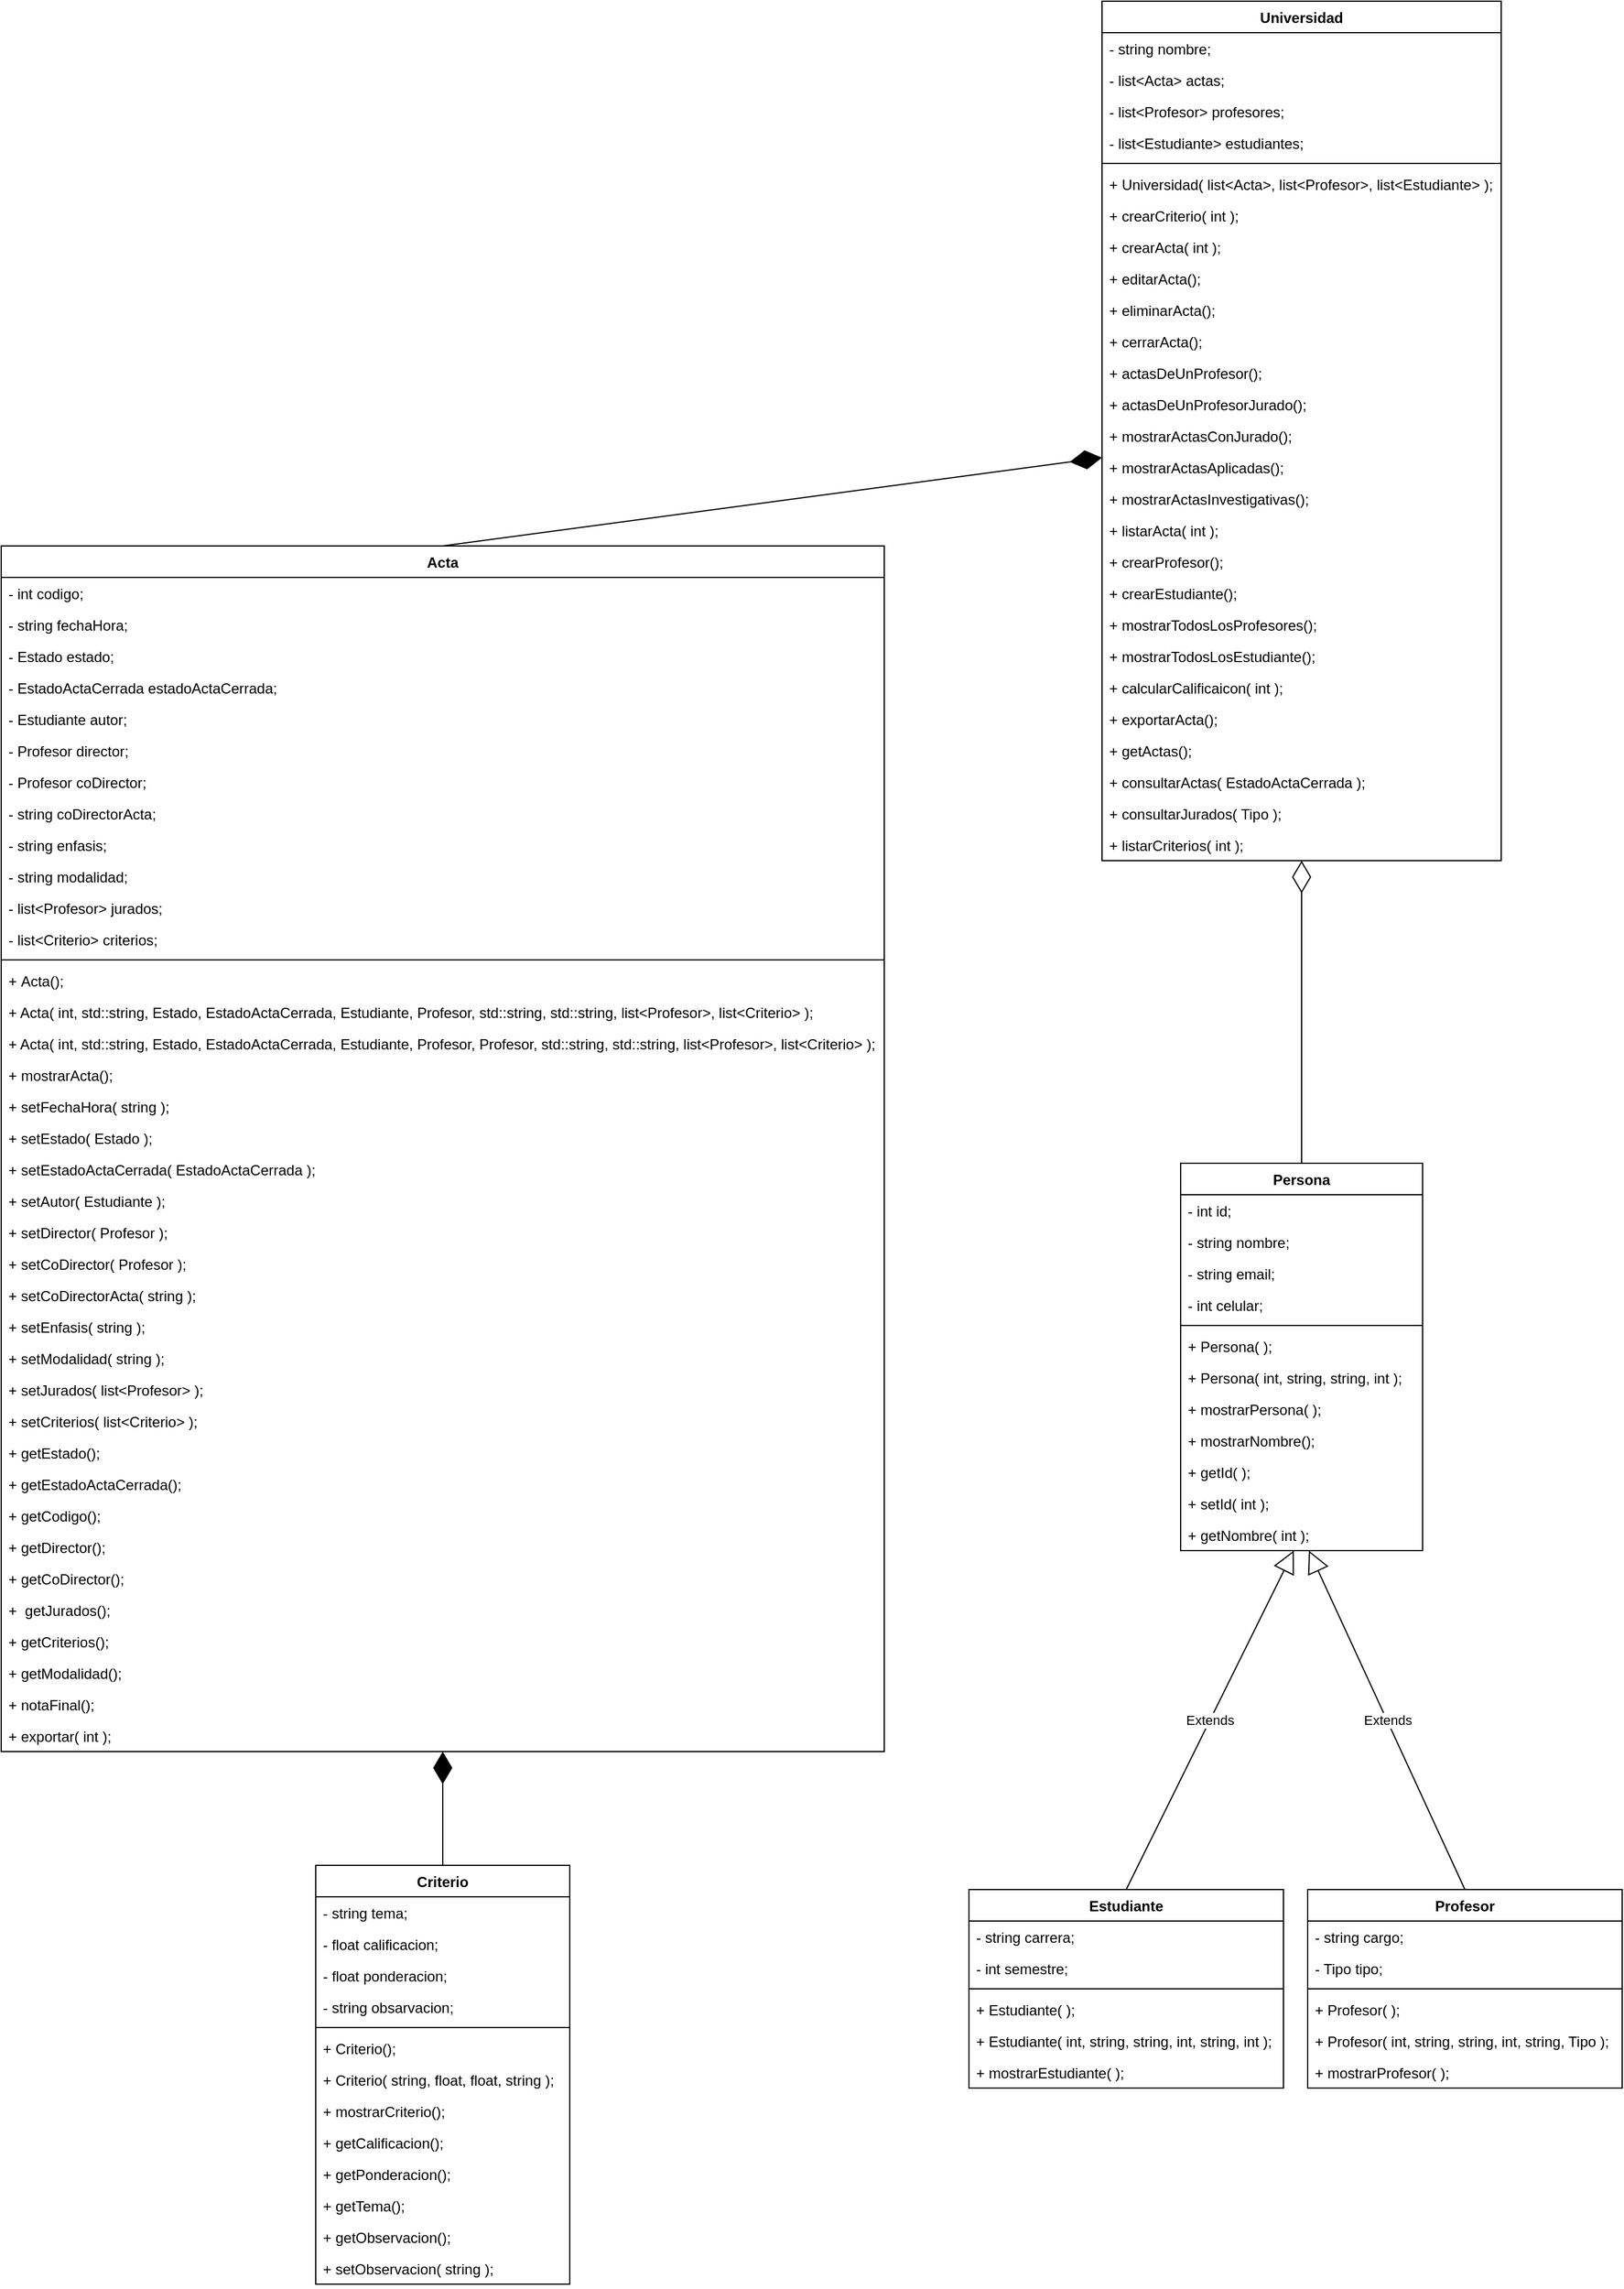 <mxfile version="14.4.9" type="github">
  <diagram id="C5RBs43oDa-KdzZeNtuy" name="Page-1">
    <mxGraphModel dx="1400" dy="1994" grid="1" gridSize="10" guides="1" tooltips="1" connect="1" arrows="1" fold="1" page="1" pageScale="1" pageWidth="1600" pageHeight="1200" math="0" shadow="0">
      <root>
        <mxCell id="WIyWlLk6GJQsqaUBKTNV-0" />
        <mxCell id="WIyWlLk6GJQsqaUBKTNV-1" parent="WIyWlLk6GJQsqaUBKTNV-0" />
        <mxCell id="pgagmVlW3M_F7Qhiert7-0" value="Persona" style="swimlane;fontStyle=1;align=center;verticalAlign=top;childLayout=stackLayout;horizontal=1;startSize=26;horizontalStack=0;resizeParent=1;resizeParentMax=0;resizeLast=0;collapsible=1;marginBottom=0;" parent="WIyWlLk6GJQsqaUBKTNV-1" vertex="1">
          <mxGeometry x="985" y="360" width="200" height="320" as="geometry" />
        </mxCell>
        <mxCell id="m11hjmDHwtgnZtoOTYIn-8" value="- int id;" style="text;strokeColor=none;fillColor=none;align=left;verticalAlign=top;spacingLeft=4;spacingRight=4;overflow=hidden;rotatable=0;points=[[0,0.5],[1,0.5]];portConstraint=eastwest;" parent="pgagmVlW3M_F7Qhiert7-0" vertex="1">
          <mxGeometry y="26" width="200" height="26" as="geometry" />
        </mxCell>
        <mxCell id="pgagmVlW3M_F7Qhiert7-1" value="- string nombre;" style="text;strokeColor=none;fillColor=none;align=left;verticalAlign=top;spacingLeft=4;spacingRight=4;overflow=hidden;rotatable=0;points=[[0,0.5],[1,0.5]];portConstraint=eastwest;" parent="pgagmVlW3M_F7Qhiert7-0" vertex="1">
          <mxGeometry y="52" width="200" height="26" as="geometry" />
        </mxCell>
        <mxCell id="m11hjmDHwtgnZtoOTYIn-9" value="- string email;" style="text;strokeColor=none;fillColor=none;align=left;verticalAlign=top;spacingLeft=4;spacingRight=4;overflow=hidden;rotatable=0;points=[[0,0.5],[1,0.5]];portConstraint=eastwest;" parent="pgagmVlW3M_F7Qhiert7-0" vertex="1">
          <mxGeometry y="78" width="200" height="26" as="geometry" />
        </mxCell>
        <mxCell id="m11hjmDHwtgnZtoOTYIn-11" value="- int celular;" style="text;strokeColor=none;fillColor=none;align=left;verticalAlign=top;spacingLeft=4;spacingRight=4;overflow=hidden;rotatable=0;points=[[0,0.5],[1,0.5]];portConstraint=eastwest;" parent="pgagmVlW3M_F7Qhiert7-0" vertex="1">
          <mxGeometry y="104" width="200" height="26" as="geometry" />
        </mxCell>
        <mxCell id="pgagmVlW3M_F7Qhiert7-2" value="" style="line;strokeWidth=1;fillColor=none;align=left;verticalAlign=middle;spacingTop=-1;spacingLeft=3;spacingRight=3;rotatable=0;labelPosition=right;points=[];portConstraint=eastwest;" parent="pgagmVlW3M_F7Qhiert7-0" vertex="1">
          <mxGeometry y="130" width="200" height="8" as="geometry" />
        </mxCell>
        <mxCell id="m11hjmDHwtgnZtoOTYIn-15" value="+ Persona( );" style="text;strokeColor=none;fillColor=none;align=left;verticalAlign=top;spacingLeft=4;spacingRight=4;overflow=hidden;rotatable=0;points=[[0,0.5],[1,0.5]];portConstraint=eastwest;" parent="pgagmVlW3M_F7Qhiert7-0" vertex="1">
          <mxGeometry y="138" width="200" height="26" as="geometry" />
        </mxCell>
        <mxCell id="m11hjmDHwtgnZtoOTYIn-13" value="+ Persona( int, string, string, int );" style="text;strokeColor=none;fillColor=none;align=left;verticalAlign=top;spacingLeft=4;spacingRight=4;overflow=hidden;rotatable=0;points=[[0,0.5],[1,0.5]];portConstraint=eastwest;" parent="pgagmVlW3M_F7Qhiert7-0" vertex="1">
          <mxGeometry y="164" width="200" height="26" as="geometry" />
        </mxCell>
        <mxCell id="m11hjmDHwtgnZtoOTYIn-24" value="+ mostrarPersona( );" style="text;strokeColor=none;fillColor=none;align=left;verticalAlign=top;spacingLeft=4;spacingRight=4;overflow=hidden;rotatable=0;points=[[0,0.5],[1,0.5]];portConstraint=eastwest;" parent="pgagmVlW3M_F7Qhiert7-0" vertex="1">
          <mxGeometry y="190" width="200" height="26" as="geometry" />
        </mxCell>
        <mxCell id="K12E5T7IZDIUcBGTU3xS-50" value="+ mostrarNombre();" style="text;strokeColor=none;fillColor=none;align=left;verticalAlign=top;spacingLeft=4;spacingRight=4;overflow=hidden;rotatable=0;points=[[0,0.5],[1,0.5]];portConstraint=eastwest;" vertex="1" parent="pgagmVlW3M_F7Qhiert7-0">
          <mxGeometry y="216" width="200" height="26" as="geometry" />
        </mxCell>
        <mxCell id="m11hjmDHwtgnZtoOTYIn-25" value="+ getId( );" style="text;strokeColor=none;fillColor=none;align=left;verticalAlign=top;spacingLeft=4;spacingRight=4;overflow=hidden;rotatable=0;points=[[0,0.5],[1,0.5]];portConstraint=eastwest;" parent="pgagmVlW3M_F7Qhiert7-0" vertex="1">
          <mxGeometry y="242" width="200" height="26" as="geometry" />
        </mxCell>
        <mxCell id="K12E5T7IZDIUcBGTU3xS-51" value="+ setId( int );" style="text;strokeColor=none;fillColor=none;align=left;verticalAlign=top;spacingLeft=4;spacingRight=4;overflow=hidden;rotatable=0;points=[[0,0.5],[1,0.5]];portConstraint=eastwest;" vertex="1" parent="pgagmVlW3M_F7Qhiert7-0">
          <mxGeometry y="268" width="200" height="26" as="geometry" />
        </mxCell>
        <mxCell id="K12E5T7IZDIUcBGTU3xS-52" value="+ getNombre( int );" style="text;strokeColor=none;fillColor=none;align=left;verticalAlign=top;spacingLeft=4;spacingRight=4;overflow=hidden;rotatable=0;points=[[0,0.5],[1,0.5]];portConstraint=eastwest;" vertex="1" parent="pgagmVlW3M_F7Qhiert7-0">
          <mxGeometry y="294" width="200" height="26" as="geometry" />
        </mxCell>
        <mxCell id="pgagmVlW3M_F7Qhiert7-4" value="Estudiante" style="swimlane;fontStyle=1;align=center;verticalAlign=top;childLayout=stackLayout;horizontal=1;startSize=26;horizontalStack=0;resizeParent=1;resizeParentMax=0;resizeLast=0;collapsible=1;marginBottom=0;" parent="WIyWlLk6GJQsqaUBKTNV-1" vertex="1">
          <mxGeometry x="810" y="960" width="260" height="164" as="geometry" />
        </mxCell>
        <mxCell id="pgagmVlW3M_F7Qhiert7-5" value="- string carrera;" style="text;strokeColor=none;fillColor=none;align=left;verticalAlign=top;spacingLeft=4;spacingRight=4;overflow=hidden;rotatable=0;points=[[0,0.5],[1,0.5]];portConstraint=eastwest;" parent="pgagmVlW3M_F7Qhiert7-4" vertex="1">
          <mxGeometry y="26" width="260" height="26" as="geometry" />
        </mxCell>
        <mxCell id="m11hjmDHwtgnZtoOTYIn-28" value="- int semestre;" style="text;strokeColor=none;fillColor=none;align=left;verticalAlign=top;spacingLeft=4;spacingRight=4;overflow=hidden;rotatable=0;points=[[0,0.5],[1,0.5]];portConstraint=eastwest;" parent="pgagmVlW3M_F7Qhiert7-4" vertex="1">
          <mxGeometry y="52" width="260" height="26" as="geometry" />
        </mxCell>
        <mxCell id="pgagmVlW3M_F7Qhiert7-6" value="" style="line;strokeWidth=1;fillColor=none;align=left;verticalAlign=middle;spacingTop=-1;spacingLeft=3;spacingRight=3;rotatable=0;labelPosition=right;points=[];portConstraint=eastwest;" parent="pgagmVlW3M_F7Qhiert7-4" vertex="1">
          <mxGeometry y="78" width="260" height="8" as="geometry" />
        </mxCell>
        <mxCell id="m11hjmDHwtgnZtoOTYIn-30" value="+ Estudiante( );" style="text;strokeColor=none;fillColor=none;align=left;verticalAlign=top;spacingLeft=4;spacingRight=4;overflow=hidden;rotatable=0;points=[[0,0.5],[1,0.5]];portConstraint=eastwest;" parent="pgagmVlW3M_F7Qhiert7-4" vertex="1">
          <mxGeometry y="86" width="260" height="26" as="geometry" />
        </mxCell>
        <mxCell id="pgagmVlW3M_F7Qhiert7-7" value="+ Estudiante( int, string, string, int, string, int );" style="text;strokeColor=none;fillColor=none;align=left;verticalAlign=top;spacingLeft=4;spacingRight=4;overflow=hidden;rotatable=0;points=[[0,0.5],[1,0.5]];portConstraint=eastwest;" parent="pgagmVlW3M_F7Qhiert7-4" vertex="1">
          <mxGeometry y="112" width="260" height="26" as="geometry" />
        </mxCell>
        <mxCell id="m11hjmDHwtgnZtoOTYIn-31" value="+ mostrarEstudiante( );" style="text;strokeColor=none;fillColor=none;align=left;verticalAlign=top;spacingLeft=4;spacingRight=4;overflow=hidden;rotatable=0;points=[[0,0.5],[1,0.5]];portConstraint=eastwest;" parent="pgagmVlW3M_F7Qhiert7-4" vertex="1">
          <mxGeometry y="138" width="260" height="26" as="geometry" />
        </mxCell>
        <mxCell id="pgagmVlW3M_F7Qhiert7-8" value="Profesor" style="swimlane;fontStyle=1;align=center;verticalAlign=top;childLayout=stackLayout;horizontal=1;startSize=26;horizontalStack=0;resizeParent=1;resizeParentMax=0;resizeLast=0;collapsible=1;marginBottom=0;" parent="WIyWlLk6GJQsqaUBKTNV-1" vertex="1">
          <mxGeometry x="1090" y="960" width="260" height="164" as="geometry" />
        </mxCell>
        <mxCell id="pgagmVlW3M_F7Qhiert7-9" value="- string cargo;" style="text;strokeColor=none;fillColor=none;align=left;verticalAlign=top;spacingLeft=4;spacingRight=4;overflow=hidden;rotatable=0;points=[[0,0.5],[1,0.5]];portConstraint=eastwest;" parent="pgagmVlW3M_F7Qhiert7-8" vertex="1">
          <mxGeometry y="26" width="260" height="26" as="geometry" />
        </mxCell>
        <mxCell id="m11hjmDHwtgnZtoOTYIn-35" value="- Tipo tipo;" style="text;strokeColor=none;fillColor=none;align=left;verticalAlign=top;spacingLeft=4;spacingRight=4;overflow=hidden;rotatable=0;points=[[0,0.5],[1,0.5]];portConstraint=eastwest;" parent="pgagmVlW3M_F7Qhiert7-8" vertex="1">
          <mxGeometry y="52" width="260" height="26" as="geometry" />
        </mxCell>
        <mxCell id="pgagmVlW3M_F7Qhiert7-10" value="" style="line;strokeWidth=1;fillColor=none;align=left;verticalAlign=middle;spacingTop=-1;spacingLeft=3;spacingRight=3;rotatable=0;labelPosition=right;points=[];portConstraint=eastwest;" parent="pgagmVlW3M_F7Qhiert7-8" vertex="1">
          <mxGeometry y="78" width="260" height="8" as="geometry" />
        </mxCell>
        <mxCell id="pgagmVlW3M_F7Qhiert7-11" value="+ Profesor( );" style="text;strokeColor=none;fillColor=none;align=left;verticalAlign=top;spacingLeft=4;spacingRight=4;overflow=hidden;rotatable=0;points=[[0,0.5],[1,0.5]];portConstraint=eastwest;" parent="pgagmVlW3M_F7Qhiert7-8" vertex="1">
          <mxGeometry y="86" width="260" height="26" as="geometry" />
        </mxCell>
        <mxCell id="m11hjmDHwtgnZtoOTYIn-33" value="+ Profesor( int, string, string, int, string, Tipo );" style="text;strokeColor=none;fillColor=none;align=left;verticalAlign=top;spacingLeft=4;spacingRight=4;overflow=hidden;rotatable=0;points=[[0,0.5],[1,0.5]];portConstraint=eastwest;" parent="pgagmVlW3M_F7Qhiert7-8" vertex="1">
          <mxGeometry y="112" width="260" height="26" as="geometry" />
        </mxCell>
        <mxCell id="m11hjmDHwtgnZtoOTYIn-34" value="+ mostrarProfesor( );" style="text;strokeColor=none;fillColor=none;align=left;verticalAlign=top;spacingLeft=4;spacingRight=4;overflow=hidden;rotatable=0;points=[[0,0.5],[1,0.5]];portConstraint=eastwest;" parent="pgagmVlW3M_F7Qhiert7-8" vertex="1">
          <mxGeometry y="138" width="260" height="26" as="geometry" />
        </mxCell>
        <mxCell id="pgagmVlW3M_F7Qhiert7-12" value="Extends" style="endArrow=block;endSize=16;endFill=0;html=1;exitX=0.5;exitY=0;exitDx=0;exitDy=0;" parent="WIyWlLk6GJQsqaUBKTNV-1" source="pgagmVlW3M_F7Qhiert7-4" target="K12E5T7IZDIUcBGTU3xS-52" edge="1">
          <mxGeometry width="160" relative="1" as="geometry">
            <mxPoint x="690" y="800" as="sourcePoint" />
            <mxPoint x="670.96" y="766.002" as="targetPoint" />
            <Array as="points" />
          </mxGeometry>
        </mxCell>
        <mxCell id="pgagmVlW3M_F7Qhiert7-13" value="Extends" style="endArrow=block;endSize=16;endFill=0;html=1;exitX=0.5;exitY=0;exitDx=0;exitDy=0;" parent="WIyWlLk6GJQsqaUBKTNV-1" source="pgagmVlW3M_F7Qhiert7-8" edge="1" target="K12E5T7IZDIUcBGTU3xS-52">
          <mxGeometry width="160" relative="1" as="geometry">
            <mxPoint x="690" y="800" as="sourcePoint" />
            <mxPoint x="853" y="760" as="targetPoint" />
            <Array as="points" />
          </mxGeometry>
        </mxCell>
        <mxCell id="m11hjmDHwtgnZtoOTYIn-0" value="Acta" style="swimlane;fontStyle=1;align=center;verticalAlign=top;childLayout=stackLayout;horizontal=1;startSize=26;horizontalStack=0;resizeParent=1;resizeParentMax=0;resizeLast=0;collapsible=1;marginBottom=0;" parent="WIyWlLk6GJQsqaUBKTNV-1" vertex="1">
          <mxGeometry x="10" y="-150" width="730" height="996" as="geometry" />
        </mxCell>
        <mxCell id="m11hjmDHwtgnZtoOTYIn-1" value="- int codigo;" style="text;strokeColor=none;fillColor=none;align=left;verticalAlign=top;spacingLeft=4;spacingRight=4;overflow=hidden;rotatable=0;points=[[0,0.5],[1,0.5]];portConstraint=eastwest;" parent="m11hjmDHwtgnZtoOTYIn-0" vertex="1">
          <mxGeometry y="26" width="730" height="26" as="geometry" />
        </mxCell>
        <mxCell id="m11hjmDHwtgnZtoOTYIn-37" value="- string fechaHora;" style="text;strokeColor=none;fillColor=none;align=left;verticalAlign=top;spacingLeft=4;spacingRight=4;overflow=hidden;rotatable=0;points=[[0,0.5],[1,0.5]];portConstraint=eastwest;" parent="m11hjmDHwtgnZtoOTYIn-0" vertex="1">
          <mxGeometry y="52" width="730" height="26" as="geometry" />
        </mxCell>
        <mxCell id="m11hjmDHwtgnZtoOTYIn-38" value="- Estado estado;&#xa;" style="text;strokeColor=none;fillColor=none;align=left;verticalAlign=top;spacingLeft=4;spacingRight=4;overflow=hidden;rotatable=0;points=[[0,0.5],[1,0.5]];portConstraint=eastwest;" parent="m11hjmDHwtgnZtoOTYIn-0" vertex="1">
          <mxGeometry y="78" width="730" height="26" as="geometry" />
        </mxCell>
        <mxCell id="K12E5T7IZDIUcBGTU3xS-19" value="- EstadoActaCerrada estadoActaCerrada;" style="text;strokeColor=none;fillColor=none;align=left;verticalAlign=top;spacingLeft=4;spacingRight=4;overflow=hidden;rotatable=0;points=[[0,0.5],[1,0.5]];portConstraint=eastwest;" vertex="1" parent="m11hjmDHwtgnZtoOTYIn-0">
          <mxGeometry y="104" width="730" height="26" as="geometry" />
        </mxCell>
        <mxCell id="m11hjmDHwtgnZtoOTYIn-39" value="- Estudiante autor;" style="text;strokeColor=none;fillColor=none;align=left;verticalAlign=top;spacingLeft=4;spacingRight=4;overflow=hidden;rotatable=0;points=[[0,0.5],[1,0.5]];portConstraint=eastwest;" parent="m11hjmDHwtgnZtoOTYIn-0" vertex="1">
          <mxGeometry y="130" width="730" height="26" as="geometry" />
        </mxCell>
        <mxCell id="m11hjmDHwtgnZtoOTYIn-40" value="- Profesor director;" style="text;strokeColor=none;fillColor=none;align=left;verticalAlign=top;spacingLeft=4;spacingRight=4;overflow=hidden;rotatable=0;points=[[0,0.5],[1,0.5]];portConstraint=eastwest;" parent="m11hjmDHwtgnZtoOTYIn-0" vertex="1">
          <mxGeometry y="156" width="730" height="26" as="geometry" />
        </mxCell>
        <mxCell id="K12E5T7IZDIUcBGTU3xS-20" value="- Profesor coDirector;" style="text;strokeColor=none;fillColor=none;align=left;verticalAlign=top;spacingLeft=4;spacingRight=4;overflow=hidden;rotatable=0;points=[[0,0.5],[1,0.5]];portConstraint=eastwest;" vertex="1" parent="m11hjmDHwtgnZtoOTYIn-0">
          <mxGeometry y="182" width="730" height="26" as="geometry" />
        </mxCell>
        <mxCell id="m11hjmDHwtgnZtoOTYIn-41" value="- string coDirectorActa;" style="text;strokeColor=none;fillColor=none;align=left;verticalAlign=top;spacingLeft=4;spacingRight=4;overflow=hidden;rotatable=0;points=[[0,0.5],[1,0.5]];portConstraint=eastwest;" parent="m11hjmDHwtgnZtoOTYIn-0" vertex="1">
          <mxGeometry y="208" width="730" height="26" as="geometry" />
        </mxCell>
        <mxCell id="K12E5T7IZDIUcBGTU3xS-21" value="- string enfasis;" style="text;strokeColor=none;fillColor=none;align=left;verticalAlign=top;spacingLeft=4;spacingRight=4;overflow=hidden;rotatable=0;points=[[0,0.5],[1,0.5]];portConstraint=eastwest;" vertex="1" parent="m11hjmDHwtgnZtoOTYIn-0">
          <mxGeometry y="234" width="730" height="26" as="geometry" />
        </mxCell>
        <mxCell id="m11hjmDHwtgnZtoOTYIn-42" value="- string modalidad;" style="text;strokeColor=none;fillColor=none;align=left;verticalAlign=top;spacingLeft=4;spacingRight=4;overflow=hidden;rotatable=0;points=[[0,0.5],[1,0.5]];portConstraint=eastwest;" parent="m11hjmDHwtgnZtoOTYIn-0" vertex="1">
          <mxGeometry y="260" width="730" height="26" as="geometry" />
        </mxCell>
        <mxCell id="m11hjmDHwtgnZtoOTYIn-43" value="- list&lt;Profesor&gt; jurados;" style="text;strokeColor=none;fillColor=none;align=left;verticalAlign=top;spacingLeft=4;spacingRight=4;overflow=hidden;rotatable=0;points=[[0,0.5],[1,0.5]];portConstraint=eastwest;" parent="m11hjmDHwtgnZtoOTYIn-0" vertex="1">
          <mxGeometry y="286" width="730" height="26" as="geometry" />
        </mxCell>
        <mxCell id="m11hjmDHwtgnZtoOTYIn-44" value="- list&lt;Criterio&gt; criterios;" style="text;strokeColor=none;fillColor=none;align=left;verticalAlign=top;spacingLeft=4;spacingRight=4;overflow=hidden;rotatable=0;points=[[0,0.5],[1,0.5]];portConstraint=eastwest;" parent="m11hjmDHwtgnZtoOTYIn-0" vertex="1">
          <mxGeometry y="312" width="730" height="26" as="geometry" />
        </mxCell>
        <mxCell id="m11hjmDHwtgnZtoOTYIn-2" value="" style="line;strokeWidth=1;fillColor=none;align=left;verticalAlign=middle;spacingTop=-1;spacingLeft=3;spacingRight=3;rotatable=0;labelPosition=right;points=[];portConstraint=eastwest;" parent="m11hjmDHwtgnZtoOTYIn-0" vertex="1">
          <mxGeometry y="338" width="730" height="8" as="geometry" />
        </mxCell>
        <mxCell id="K12E5T7IZDIUcBGTU3xS-22" value="+ Acta();" style="text;strokeColor=none;fillColor=none;align=left;verticalAlign=top;spacingLeft=4;spacingRight=4;overflow=hidden;rotatable=0;points=[[0,0.5],[1,0.5]];portConstraint=eastwest;" vertex="1" parent="m11hjmDHwtgnZtoOTYIn-0">
          <mxGeometry y="346" width="730" height="26" as="geometry" />
        </mxCell>
        <mxCell id="m11hjmDHwtgnZtoOTYIn-3" value="+ Acta( int, std::string, Estado, EstadoActaCerrada, Estudiante, Profesor, std::string, std::string, list&lt;Profesor&gt;, list&lt;Criterio&gt; );" style="text;strokeColor=none;fillColor=none;align=left;verticalAlign=top;spacingLeft=4;spacingRight=4;overflow=hidden;rotatable=0;points=[[0,0.5],[1,0.5]];portConstraint=eastwest;" parent="m11hjmDHwtgnZtoOTYIn-0" vertex="1">
          <mxGeometry y="372" width="730" height="26" as="geometry" />
        </mxCell>
        <mxCell id="m11hjmDHwtgnZtoOTYIn-45" value="+ Acta( int, std::string, Estado, EstadoActaCerrada, Estudiante, Profesor, Profesor, std::string, std::string, list&lt;Profesor&gt;, list&lt;Criterio&gt; );" style="text;strokeColor=none;fillColor=none;align=left;verticalAlign=top;spacingLeft=4;spacingRight=4;overflow=hidden;rotatable=0;points=[[0,0.5],[1,0.5]];portConstraint=eastwest;" parent="m11hjmDHwtgnZtoOTYIn-0" vertex="1">
          <mxGeometry y="398" width="730" height="26" as="geometry" />
        </mxCell>
        <mxCell id="K12E5T7IZDIUcBGTU3xS-23" value="+ mostrarActa();" style="text;strokeColor=none;fillColor=none;align=left;verticalAlign=top;spacingLeft=4;spacingRight=4;overflow=hidden;rotatable=0;points=[[0,0.5],[1,0.5]];portConstraint=eastwest;" vertex="1" parent="m11hjmDHwtgnZtoOTYIn-0">
          <mxGeometry y="424" width="730" height="26" as="geometry" />
        </mxCell>
        <mxCell id="K12E5T7IZDIUcBGTU3xS-24" value="+ setFechaHora( string );" style="text;strokeColor=none;fillColor=none;align=left;verticalAlign=top;spacingLeft=4;spacingRight=4;overflow=hidden;rotatable=0;points=[[0,0.5],[1,0.5]];portConstraint=eastwest;" vertex="1" parent="m11hjmDHwtgnZtoOTYIn-0">
          <mxGeometry y="450" width="730" height="26" as="geometry" />
        </mxCell>
        <mxCell id="K12E5T7IZDIUcBGTU3xS-25" value="+ setEstado( Estado );" style="text;strokeColor=none;fillColor=none;align=left;verticalAlign=top;spacingLeft=4;spacingRight=4;overflow=hidden;rotatable=0;points=[[0,0.5],[1,0.5]];portConstraint=eastwest;" vertex="1" parent="m11hjmDHwtgnZtoOTYIn-0">
          <mxGeometry y="476" width="730" height="26" as="geometry" />
        </mxCell>
        <mxCell id="K12E5T7IZDIUcBGTU3xS-26" value="+ setEstadoActaCerrada( EstadoActaCerrada );" style="text;strokeColor=none;fillColor=none;align=left;verticalAlign=top;spacingLeft=4;spacingRight=4;overflow=hidden;rotatable=0;points=[[0,0.5],[1,0.5]];portConstraint=eastwest;" vertex="1" parent="m11hjmDHwtgnZtoOTYIn-0">
          <mxGeometry y="502" width="730" height="26" as="geometry" />
        </mxCell>
        <mxCell id="K12E5T7IZDIUcBGTU3xS-27" value="+ setAutor( Estudiante );" style="text;strokeColor=none;fillColor=none;align=left;verticalAlign=top;spacingLeft=4;spacingRight=4;overflow=hidden;rotatable=0;points=[[0,0.5],[1,0.5]];portConstraint=eastwest;" vertex="1" parent="m11hjmDHwtgnZtoOTYIn-0">
          <mxGeometry y="528" width="730" height="26" as="geometry" />
        </mxCell>
        <mxCell id="K12E5T7IZDIUcBGTU3xS-28" value="+ setDirector( Profesor );" style="text;strokeColor=none;fillColor=none;align=left;verticalAlign=top;spacingLeft=4;spacingRight=4;overflow=hidden;rotatable=0;points=[[0,0.5],[1,0.5]];portConstraint=eastwest;" vertex="1" parent="m11hjmDHwtgnZtoOTYIn-0">
          <mxGeometry y="554" width="730" height="26" as="geometry" />
        </mxCell>
        <mxCell id="K12E5T7IZDIUcBGTU3xS-29" value="+ setCoDirector( Profesor );" style="text;strokeColor=none;fillColor=none;align=left;verticalAlign=top;spacingLeft=4;spacingRight=4;overflow=hidden;rotatable=0;points=[[0,0.5],[1,0.5]];portConstraint=eastwest;" vertex="1" parent="m11hjmDHwtgnZtoOTYIn-0">
          <mxGeometry y="580" width="730" height="26" as="geometry" />
        </mxCell>
        <mxCell id="K12E5T7IZDIUcBGTU3xS-30" value="+ setCoDirectorActa( string );" style="text;strokeColor=none;fillColor=none;align=left;verticalAlign=top;spacingLeft=4;spacingRight=4;overflow=hidden;rotatable=0;points=[[0,0.5],[1,0.5]];portConstraint=eastwest;" vertex="1" parent="m11hjmDHwtgnZtoOTYIn-0">
          <mxGeometry y="606" width="730" height="26" as="geometry" />
        </mxCell>
        <mxCell id="K12E5T7IZDIUcBGTU3xS-31" value="+ setEnfasis( string );" style="text;strokeColor=none;fillColor=none;align=left;verticalAlign=top;spacingLeft=4;spacingRight=4;overflow=hidden;rotatable=0;points=[[0,0.5],[1,0.5]];portConstraint=eastwest;" vertex="1" parent="m11hjmDHwtgnZtoOTYIn-0">
          <mxGeometry y="632" width="730" height="26" as="geometry" />
        </mxCell>
        <mxCell id="K12E5T7IZDIUcBGTU3xS-32" value="+ setModalidad( string );" style="text;strokeColor=none;fillColor=none;align=left;verticalAlign=top;spacingLeft=4;spacingRight=4;overflow=hidden;rotatable=0;points=[[0,0.5],[1,0.5]];portConstraint=eastwest;" vertex="1" parent="m11hjmDHwtgnZtoOTYIn-0">
          <mxGeometry y="658" width="730" height="26" as="geometry" />
        </mxCell>
        <mxCell id="K12E5T7IZDIUcBGTU3xS-33" value="+ setJurados( list&lt;Profesor&gt; );" style="text;strokeColor=none;fillColor=none;align=left;verticalAlign=top;spacingLeft=4;spacingRight=4;overflow=hidden;rotatable=0;points=[[0,0.5],[1,0.5]];portConstraint=eastwest;" vertex="1" parent="m11hjmDHwtgnZtoOTYIn-0">
          <mxGeometry y="684" width="730" height="26" as="geometry" />
        </mxCell>
        <mxCell id="K12E5T7IZDIUcBGTU3xS-34" value="+ setCriterios( list&lt;Criterio&gt; );" style="text;strokeColor=none;fillColor=none;align=left;verticalAlign=top;spacingLeft=4;spacingRight=4;overflow=hidden;rotatable=0;points=[[0,0.5],[1,0.5]];portConstraint=eastwest;" vertex="1" parent="m11hjmDHwtgnZtoOTYIn-0">
          <mxGeometry y="710" width="730" height="26" as="geometry" />
        </mxCell>
        <mxCell id="K12E5T7IZDIUcBGTU3xS-35" value="+ getEstado();" style="text;strokeColor=none;fillColor=none;align=left;verticalAlign=top;spacingLeft=4;spacingRight=4;overflow=hidden;rotatable=0;points=[[0,0.5],[1,0.5]];portConstraint=eastwest;" vertex="1" parent="m11hjmDHwtgnZtoOTYIn-0">
          <mxGeometry y="736" width="730" height="26" as="geometry" />
        </mxCell>
        <mxCell id="K12E5T7IZDIUcBGTU3xS-36" value="+ getEstadoActaCerrada();" style="text;strokeColor=none;fillColor=none;align=left;verticalAlign=top;spacingLeft=4;spacingRight=4;overflow=hidden;rotatable=0;points=[[0,0.5],[1,0.5]];portConstraint=eastwest;" vertex="1" parent="m11hjmDHwtgnZtoOTYIn-0">
          <mxGeometry y="762" width="730" height="26" as="geometry" />
        </mxCell>
        <mxCell id="K12E5T7IZDIUcBGTU3xS-37" value="+ getCodigo();" style="text;strokeColor=none;fillColor=none;align=left;verticalAlign=top;spacingLeft=4;spacingRight=4;overflow=hidden;rotatable=0;points=[[0,0.5],[1,0.5]];portConstraint=eastwest;" vertex="1" parent="m11hjmDHwtgnZtoOTYIn-0">
          <mxGeometry y="788" width="730" height="26" as="geometry" />
        </mxCell>
        <mxCell id="K12E5T7IZDIUcBGTU3xS-38" value="+ getDirector();" style="text;strokeColor=none;fillColor=none;align=left;verticalAlign=top;spacingLeft=4;spacingRight=4;overflow=hidden;rotatable=0;points=[[0,0.5],[1,0.5]];portConstraint=eastwest;" vertex="1" parent="m11hjmDHwtgnZtoOTYIn-0">
          <mxGeometry y="814" width="730" height="26" as="geometry" />
        </mxCell>
        <mxCell id="K12E5T7IZDIUcBGTU3xS-39" value="+ getCoDirector();" style="text;strokeColor=none;fillColor=none;align=left;verticalAlign=top;spacingLeft=4;spacingRight=4;overflow=hidden;rotatable=0;points=[[0,0.5],[1,0.5]];portConstraint=eastwest;" vertex="1" parent="m11hjmDHwtgnZtoOTYIn-0">
          <mxGeometry y="840" width="730" height="26" as="geometry" />
        </mxCell>
        <mxCell id="K12E5T7IZDIUcBGTU3xS-40" value="+  getJurados();" style="text;strokeColor=none;fillColor=none;align=left;verticalAlign=top;spacingLeft=4;spacingRight=4;overflow=hidden;rotatable=0;points=[[0,0.5],[1,0.5]];portConstraint=eastwest;" vertex="1" parent="m11hjmDHwtgnZtoOTYIn-0">
          <mxGeometry y="866" width="730" height="26" as="geometry" />
        </mxCell>
        <mxCell id="K12E5T7IZDIUcBGTU3xS-41" value="+ getCriterios();" style="text;strokeColor=none;fillColor=none;align=left;verticalAlign=top;spacingLeft=4;spacingRight=4;overflow=hidden;rotatable=0;points=[[0,0.5],[1,0.5]];portConstraint=eastwest;" vertex="1" parent="m11hjmDHwtgnZtoOTYIn-0">
          <mxGeometry y="892" width="730" height="26" as="geometry" />
        </mxCell>
        <mxCell id="K12E5T7IZDIUcBGTU3xS-42" value="+ getModalidad();" style="text;strokeColor=none;fillColor=none;align=left;verticalAlign=top;spacingLeft=4;spacingRight=4;overflow=hidden;rotatable=0;points=[[0,0.5],[1,0.5]];portConstraint=eastwest;" vertex="1" parent="m11hjmDHwtgnZtoOTYIn-0">
          <mxGeometry y="918" width="730" height="26" as="geometry" />
        </mxCell>
        <mxCell id="K12E5T7IZDIUcBGTU3xS-43" value="+ notaFinal();" style="text;strokeColor=none;fillColor=none;align=left;verticalAlign=top;spacingLeft=4;spacingRight=4;overflow=hidden;rotatable=0;points=[[0,0.5],[1,0.5]];portConstraint=eastwest;" vertex="1" parent="m11hjmDHwtgnZtoOTYIn-0">
          <mxGeometry y="944" width="730" height="26" as="geometry" />
        </mxCell>
        <mxCell id="m11hjmDHwtgnZtoOTYIn-46" value="+ exportar( int );" style="text;strokeColor=none;fillColor=none;align=left;verticalAlign=top;spacingLeft=4;spacingRight=4;overflow=hidden;rotatable=0;points=[[0,0.5],[1,0.5]];portConstraint=eastwest;" parent="m11hjmDHwtgnZtoOTYIn-0" vertex="1">
          <mxGeometry y="970" width="730" height="26" as="geometry" />
        </mxCell>
        <mxCell id="m11hjmDHwtgnZtoOTYIn-4" value="Criterio" style="swimlane;fontStyle=1;align=center;verticalAlign=top;childLayout=stackLayout;horizontal=1;startSize=26;horizontalStack=0;resizeParent=1;resizeParentMax=0;resizeLast=0;collapsible=1;marginBottom=0;" parent="WIyWlLk6GJQsqaUBKTNV-1" vertex="1">
          <mxGeometry x="270" y="940" width="210" height="346" as="geometry" />
        </mxCell>
        <mxCell id="m11hjmDHwtgnZtoOTYIn-5" value="- string tema;" style="text;strokeColor=none;fillColor=none;align=left;verticalAlign=top;spacingLeft=4;spacingRight=4;overflow=hidden;rotatable=0;points=[[0,0.5],[1,0.5]];portConstraint=eastwest;" parent="m11hjmDHwtgnZtoOTYIn-4" vertex="1">
          <mxGeometry y="26" width="210" height="26" as="geometry" />
        </mxCell>
        <mxCell id="m11hjmDHwtgnZtoOTYIn-47" value="- float calificacion;" style="text;strokeColor=none;fillColor=none;align=left;verticalAlign=top;spacingLeft=4;spacingRight=4;overflow=hidden;rotatable=0;points=[[0,0.5],[1,0.5]];portConstraint=eastwest;" parent="m11hjmDHwtgnZtoOTYIn-4" vertex="1">
          <mxGeometry y="52" width="210" height="26" as="geometry" />
        </mxCell>
        <mxCell id="m11hjmDHwtgnZtoOTYIn-48" value="- float ponderacion;" style="text;strokeColor=none;fillColor=none;align=left;verticalAlign=top;spacingLeft=4;spacingRight=4;overflow=hidden;rotatable=0;points=[[0,0.5],[1,0.5]];portConstraint=eastwest;" parent="m11hjmDHwtgnZtoOTYIn-4" vertex="1">
          <mxGeometry y="78" width="210" height="26" as="geometry" />
        </mxCell>
        <mxCell id="m11hjmDHwtgnZtoOTYIn-49" value="- string obsarvacion;" style="text;strokeColor=none;fillColor=none;align=left;verticalAlign=top;spacingLeft=4;spacingRight=4;overflow=hidden;rotatable=0;points=[[0,0.5],[1,0.5]];portConstraint=eastwest;" parent="m11hjmDHwtgnZtoOTYIn-4" vertex="1">
          <mxGeometry y="104" width="210" height="26" as="geometry" />
        </mxCell>
        <mxCell id="m11hjmDHwtgnZtoOTYIn-6" value="" style="line;strokeWidth=1;fillColor=none;align=left;verticalAlign=middle;spacingTop=-1;spacingLeft=3;spacingRight=3;rotatable=0;labelPosition=right;points=[];portConstraint=eastwest;" parent="m11hjmDHwtgnZtoOTYIn-4" vertex="1">
          <mxGeometry y="130" width="210" height="8" as="geometry" />
        </mxCell>
        <mxCell id="m11hjmDHwtgnZtoOTYIn-7" value="+ Criterio();" style="text;strokeColor=none;fillColor=none;align=left;verticalAlign=top;spacingLeft=4;spacingRight=4;overflow=hidden;rotatable=0;points=[[0,0.5],[1,0.5]];portConstraint=eastwest;" parent="m11hjmDHwtgnZtoOTYIn-4" vertex="1">
          <mxGeometry y="138" width="210" height="26" as="geometry" />
        </mxCell>
        <mxCell id="m11hjmDHwtgnZtoOTYIn-50" value="+ Criterio( string, float, float, string );" style="text;strokeColor=none;fillColor=none;align=left;verticalAlign=top;spacingLeft=4;spacingRight=4;overflow=hidden;rotatable=0;points=[[0,0.5],[1,0.5]];portConstraint=eastwest;" parent="m11hjmDHwtgnZtoOTYIn-4" vertex="1">
          <mxGeometry y="164" width="210" height="26" as="geometry" />
        </mxCell>
        <mxCell id="K12E5T7IZDIUcBGTU3xS-44" value="+ mostrarCriterio();" style="text;strokeColor=none;fillColor=none;align=left;verticalAlign=top;spacingLeft=4;spacingRight=4;overflow=hidden;rotatable=0;points=[[0,0.5],[1,0.5]];portConstraint=eastwest;" vertex="1" parent="m11hjmDHwtgnZtoOTYIn-4">
          <mxGeometry y="190" width="210" height="26" as="geometry" />
        </mxCell>
        <mxCell id="K12E5T7IZDIUcBGTU3xS-45" value="+ getCalificacion();" style="text;strokeColor=none;fillColor=none;align=left;verticalAlign=top;spacingLeft=4;spacingRight=4;overflow=hidden;rotatable=0;points=[[0,0.5],[1,0.5]];portConstraint=eastwest;" vertex="1" parent="m11hjmDHwtgnZtoOTYIn-4">
          <mxGeometry y="216" width="210" height="26" as="geometry" />
        </mxCell>
        <mxCell id="K12E5T7IZDIUcBGTU3xS-46" value="+ getPonderacion();" style="text;strokeColor=none;fillColor=none;align=left;verticalAlign=top;spacingLeft=4;spacingRight=4;overflow=hidden;rotatable=0;points=[[0,0.5],[1,0.5]];portConstraint=eastwest;" vertex="1" parent="m11hjmDHwtgnZtoOTYIn-4">
          <mxGeometry y="242" width="210" height="26" as="geometry" />
        </mxCell>
        <mxCell id="K12E5T7IZDIUcBGTU3xS-47" value="+ getTema();" style="text;strokeColor=none;fillColor=none;align=left;verticalAlign=top;spacingLeft=4;spacingRight=4;overflow=hidden;rotatable=0;points=[[0,0.5],[1,0.5]];portConstraint=eastwest;" vertex="1" parent="m11hjmDHwtgnZtoOTYIn-4">
          <mxGeometry y="268" width="210" height="26" as="geometry" />
        </mxCell>
        <mxCell id="K12E5T7IZDIUcBGTU3xS-48" value="+ getObservacion();" style="text;strokeColor=none;fillColor=none;align=left;verticalAlign=top;spacingLeft=4;spacingRight=4;overflow=hidden;rotatable=0;points=[[0,0.5],[1,0.5]];portConstraint=eastwest;" vertex="1" parent="m11hjmDHwtgnZtoOTYIn-4">
          <mxGeometry y="294" width="210" height="26" as="geometry" />
        </mxCell>
        <mxCell id="m11hjmDHwtgnZtoOTYIn-51" value="+ setObservacion( string );" style="text;strokeColor=none;fillColor=none;align=left;verticalAlign=top;spacingLeft=4;spacingRight=4;overflow=hidden;rotatable=0;points=[[0,0.5],[1,0.5]];portConstraint=eastwest;" parent="m11hjmDHwtgnZtoOTYIn-4" vertex="1">
          <mxGeometry y="320" width="210" height="26" as="geometry" />
        </mxCell>
        <mxCell id="m11hjmDHwtgnZtoOTYIn-52" value="Universidad" style="swimlane;fontStyle=1;align=center;verticalAlign=top;childLayout=stackLayout;horizontal=1;startSize=26;horizontalStack=0;resizeParent=1;resizeParentMax=0;resizeLast=0;collapsible=1;marginBottom=0;" parent="WIyWlLk6GJQsqaUBKTNV-1" vertex="1">
          <mxGeometry x="920" y="-600" width="330" height="710" as="geometry" />
        </mxCell>
        <mxCell id="m11hjmDHwtgnZtoOTYIn-53" value="- string nombre;" style="text;strokeColor=none;fillColor=none;align=left;verticalAlign=top;spacingLeft=4;spacingRight=4;overflow=hidden;rotatable=0;points=[[0,0.5],[1,0.5]];portConstraint=eastwest;" parent="m11hjmDHwtgnZtoOTYIn-52" vertex="1">
          <mxGeometry y="26" width="330" height="26" as="geometry" />
        </mxCell>
        <mxCell id="m11hjmDHwtgnZtoOTYIn-54" value="- list&lt;Acta&gt; actas;" style="text;strokeColor=none;fillColor=none;align=left;verticalAlign=top;spacingLeft=4;spacingRight=4;overflow=hidden;rotatable=0;points=[[0,0.5],[1,0.5]];portConstraint=eastwest;" parent="m11hjmDHwtgnZtoOTYIn-52" vertex="1">
          <mxGeometry y="52" width="330" height="26" as="geometry" />
        </mxCell>
        <mxCell id="m11hjmDHwtgnZtoOTYIn-55" value="- list&lt;Profesor&gt; profesores;" style="text;strokeColor=none;fillColor=none;align=left;verticalAlign=top;spacingLeft=4;spacingRight=4;overflow=hidden;rotatable=0;points=[[0,0.5],[1,0.5]];portConstraint=eastwest;" parent="m11hjmDHwtgnZtoOTYIn-52" vertex="1">
          <mxGeometry y="78" width="330" height="26" as="geometry" />
        </mxCell>
        <mxCell id="m11hjmDHwtgnZtoOTYIn-56" value="- list&lt;Estudiante&gt; estudiantes;" style="text;strokeColor=none;fillColor=none;align=left;verticalAlign=top;spacingLeft=4;spacingRight=4;overflow=hidden;rotatable=0;points=[[0,0.5],[1,0.5]];portConstraint=eastwest;" parent="m11hjmDHwtgnZtoOTYIn-52" vertex="1">
          <mxGeometry y="104" width="330" height="26" as="geometry" />
        </mxCell>
        <mxCell id="m11hjmDHwtgnZtoOTYIn-57" value="" style="line;strokeWidth=1;fillColor=none;align=left;verticalAlign=middle;spacingTop=-1;spacingLeft=3;spacingRight=3;rotatable=0;labelPosition=right;points=[];portConstraint=eastwest;" parent="m11hjmDHwtgnZtoOTYIn-52" vertex="1">
          <mxGeometry y="130" width="330" height="8" as="geometry" />
        </mxCell>
        <mxCell id="m11hjmDHwtgnZtoOTYIn-58" value="+ Universidad( list&lt;Acta&gt;, list&lt;Profesor&gt;, list&lt;Estudiante&gt; );" style="text;strokeColor=none;fillColor=none;align=left;verticalAlign=top;spacingLeft=4;spacingRight=4;overflow=hidden;rotatable=0;points=[[0,0.5],[1,0.5]];portConstraint=eastwest;" parent="m11hjmDHwtgnZtoOTYIn-52" vertex="1">
          <mxGeometry y="138" width="330" height="26" as="geometry" />
        </mxCell>
        <mxCell id="m11hjmDHwtgnZtoOTYIn-59" value="+ crearCriterio( int );" style="text;strokeColor=none;fillColor=none;align=left;verticalAlign=top;spacingLeft=4;spacingRight=4;overflow=hidden;rotatable=0;points=[[0,0.5],[1,0.5]];portConstraint=eastwest;" parent="m11hjmDHwtgnZtoOTYIn-52" vertex="1">
          <mxGeometry y="164" width="330" height="26" as="geometry" />
        </mxCell>
        <mxCell id="m11hjmDHwtgnZtoOTYIn-60" value="+ crearActa( int );" style="text;strokeColor=none;fillColor=none;align=left;verticalAlign=top;spacingLeft=4;spacingRight=4;overflow=hidden;rotatable=0;points=[[0,0.5],[1,0.5]];portConstraint=eastwest;" parent="m11hjmDHwtgnZtoOTYIn-52" vertex="1">
          <mxGeometry y="190" width="330" height="26" as="geometry" />
        </mxCell>
        <mxCell id="K12E5T7IZDIUcBGTU3xS-1" value="+ editarActa();" style="text;strokeColor=none;fillColor=none;align=left;verticalAlign=top;spacingLeft=4;spacingRight=4;overflow=hidden;rotatable=0;points=[[0,0.5],[1,0.5]];portConstraint=eastwest;" vertex="1" parent="m11hjmDHwtgnZtoOTYIn-52">
          <mxGeometry y="216" width="330" height="26" as="geometry" />
        </mxCell>
        <mxCell id="K12E5T7IZDIUcBGTU3xS-2" value="+ eliminarActa();" style="text;strokeColor=none;fillColor=none;align=left;verticalAlign=top;spacingLeft=4;spacingRight=4;overflow=hidden;rotatable=0;points=[[0,0.5],[1,0.5]];portConstraint=eastwest;" vertex="1" parent="m11hjmDHwtgnZtoOTYIn-52">
          <mxGeometry y="242" width="330" height="26" as="geometry" />
        </mxCell>
        <mxCell id="K12E5T7IZDIUcBGTU3xS-3" value="+ cerrarActa();" style="text;strokeColor=none;fillColor=none;align=left;verticalAlign=top;spacingLeft=4;spacingRight=4;overflow=hidden;rotatable=0;points=[[0,0.5],[1,0.5]];portConstraint=eastwest;" vertex="1" parent="m11hjmDHwtgnZtoOTYIn-52">
          <mxGeometry y="268" width="330" height="26" as="geometry" />
        </mxCell>
        <mxCell id="K12E5T7IZDIUcBGTU3xS-4" value="+ actasDeUnProfesor();" style="text;strokeColor=none;fillColor=none;align=left;verticalAlign=top;spacingLeft=4;spacingRight=4;overflow=hidden;rotatable=0;points=[[0,0.5],[1,0.5]];portConstraint=eastwest;" vertex="1" parent="m11hjmDHwtgnZtoOTYIn-52">
          <mxGeometry y="294" width="330" height="26" as="geometry" />
        </mxCell>
        <mxCell id="K12E5T7IZDIUcBGTU3xS-5" value="+ actasDeUnProfesorJurado();" style="text;strokeColor=none;fillColor=none;align=left;verticalAlign=top;spacingLeft=4;spacingRight=4;overflow=hidden;rotatable=0;points=[[0,0.5],[1,0.5]];portConstraint=eastwest;" vertex="1" parent="m11hjmDHwtgnZtoOTYIn-52">
          <mxGeometry y="320" width="330" height="26" as="geometry" />
        </mxCell>
        <mxCell id="K12E5T7IZDIUcBGTU3xS-6" value="+ mostrarActasConJurado();" style="text;strokeColor=none;fillColor=none;align=left;verticalAlign=top;spacingLeft=4;spacingRight=4;overflow=hidden;rotatable=0;points=[[0,0.5],[1,0.5]];portConstraint=eastwest;" vertex="1" parent="m11hjmDHwtgnZtoOTYIn-52">
          <mxGeometry y="346" width="330" height="26" as="geometry" />
        </mxCell>
        <mxCell id="K12E5T7IZDIUcBGTU3xS-7" value="+ mostrarActasAplicadas();" style="text;strokeColor=none;fillColor=none;align=left;verticalAlign=top;spacingLeft=4;spacingRight=4;overflow=hidden;rotatable=0;points=[[0,0.5],[1,0.5]];portConstraint=eastwest;" vertex="1" parent="m11hjmDHwtgnZtoOTYIn-52">
          <mxGeometry y="372" width="330" height="26" as="geometry" />
        </mxCell>
        <mxCell id="K12E5T7IZDIUcBGTU3xS-8" value="+ mostrarActasInvestigativas();" style="text;strokeColor=none;fillColor=none;align=left;verticalAlign=top;spacingLeft=4;spacingRight=4;overflow=hidden;rotatable=0;points=[[0,0.5],[1,0.5]];portConstraint=eastwest;" vertex="1" parent="m11hjmDHwtgnZtoOTYIn-52">
          <mxGeometry y="398" width="330" height="26" as="geometry" />
        </mxCell>
        <mxCell id="K12E5T7IZDIUcBGTU3xS-0" value="+ listarActa( int );" style="text;strokeColor=none;fillColor=none;align=left;verticalAlign=top;spacingLeft=4;spacingRight=4;overflow=hidden;rotatable=0;points=[[0,0.5],[1,0.5]];portConstraint=eastwest;" vertex="1" parent="m11hjmDHwtgnZtoOTYIn-52">
          <mxGeometry y="424" width="330" height="26" as="geometry" />
        </mxCell>
        <mxCell id="m11hjmDHwtgnZtoOTYIn-62" value="+ crearProfesor();" style="text;strokeColor=none;fillColor=none;align=left;verticalAlign=top;spacingLeft=4;spacingRight=4;overflow=hidden;rotatable=0;points=[[0,0.5],[1,0.5]];portConstraint=eastwest;" parent="m11hjmDHwtgnZtoOTYIn-52" vertex="1">
          <mxGeometry y="450" width="330" height="26" as="geometry" />
        </mxCell>
        <mxCell id="m11hjmDHwtgnZtoOTYIn-63" value="+ crearEstudiante();" style="text;strokeColor=none;fillColor=none;align=left;verticalAlign=top;spacingLeft=4;spacingRight=4;overflow=hidden;rotatable=0;points=[[0,0.5],[1,0.5]];portConstraint=eastwest;" parent="m11hjmDHwtgnZtoOTYIn-52" vertex="1">
          <mxGeometry y="476" width="330" height="26" as="geometry" />
        </mxCell>
        <mxCell id="m11hjmDHwtgnZtoOTYIn-65" value="+ mostrarTodosLosProfesores();" style="text;strokeColor=none;fillColor=none;align=left;verticalAlign=top;spacingLeft=4;spacingRight=4;overflow=hidden;rotatable=0;points=[[0,0.5],[1,0.5]];portConstraint=eastwest;" parent="m11hjmDHwtgnZtoOTYIn-52" vertex="1">
          <mxGeometry y="502" width="330" height="26" as="geometry" />
        </mxCell>
        <mxCell id="m11hjmDHwtgnZtoOTYIn-66" value="+ mostrarTodosLosEstudiante();" style="text;strokeColor=none;fillColor=none;align=left;verticalAlign=top;spacingLeft=4;spacingRight=4;overflow=hidden;rotatable=0;points=[[0,0.5],[1,0.5]];portConstraint=eastwest;" parent="m11hjmDHwtgnZtoOTYIn-52" vertex="1">
          <mxGeometry y="528" width="330" height="26" as="geometry" />
        </mxCell>
        <mxCell id="K12E5T7IZDIUcBGTU3xS-9" value="+ calcularCalificaicon( int );" style="text;strokeColor=none;fillColor=none;align=left;verticalAlign=top;spacingLeft=4;spacingRight=4;overflow=hidden;rotatable=0;points=[[0,0.5],[1,0.5]];portConstraint=eastwest;" vertex="1" parent="m11hjmDHwtgnZtoOTYIn-52">
          <mxGeometry y="554" width="330" height="26" as="geometry" />
        </mxCell>
        <mxCell id="K12E5T7IZDIUcBGTU3xS-10" value="+ exportarActa();" style="text;strokeColor=none;fillColor=none;align=left;verticalAlign=top;spacingLeft=4;spacingRight=4;overflow=hidden;rotatable=0;points=[[0,0.5],[1,0.5]];portConstraint=eastwest;" vertex="1" parent="m11hjmDHwtgnZtoOTYIn-52">
          <mxGeometry y="580" width="330" height="26" as="geometry" />
        </mxCell>
        <mxCell id="K12E5T7IZDIUcBGTU3xS-11" value="+ getActas();" style="text;strokeColor=none;fillColor=none;align=left;verticalAlign=top;spacingLeft=4;spacingRight=4;overflow=hidden;rotatable=0;points=[[0,0.5],[1,0.5]];portConstraint=eastwest;" vertex="1" parent="m11hjmDHwtgnZtoOTYIn-52">
          <mxGeometry y="606" width="330" height="26" as="geometry" />
        </mxCell>
        <mxCell id="K12E5T7IZDIUcBGTU3xS-12" value="+ consultarActas( EstadoActaCerrada );" style="text;strokeColor=none;fillColor=none;align=left;verticalAlign=top;spacingLeft=4;spacingRight=4;overflow=hidden;rotatable=0;points=[[0,0.5],[1,0.5]];portConstraint=eastwest;" vertex="1" parent="m11hjmDHwtgnZtoOTYIn-52">
          <mxGeometry y="632" width="330" height="26" as="geometry" />
        </mxCell>
        <mxCell id="K12E5T7IZDIUcBGTU3xS-13" value="+ consultarJurados( Tipo );" style="text;strokeColor=none;fillColor=none;align=left;verticalAlign=top;spacingLeft=4;spacingRight=4;overflow=hidden;rotatable=0;points=[[0,0.5],[1,0.5]];portConstraint=eastwest;" vertex="1" parent="m11hjmDHwtgnZtoOTYIn-52">
          <mxGeometry y="658" width="330" height="26" as="geometry" />
        </mxCell>
        <mxCell id="K12E5T7IZDIUcBGTU3xS-14" value="+ listarCriterios( int );" style="text;strokeColor=none;fillColor=none;align=left;verticalAlign=top;spacingLeft=4;spacingRight=4;overflow=hidden;rotatable=0;points=[[0,0.5],[1,0.5]];portConstraint=eastwest;" vertex="1" parent="m11hjmDHwtgnZtoOTYIn-52">
          <mxGeometry y="684" width="330" height="26" as="geometry" />
        </mxCell>
        <mxCell id="CZyltw9oOMV2TgwN6wzn-1" value="" style="endArrow=diamondThin;endFill=1;endSize=24;html=1;exitX=0.5;exitY=0;exitDx=0;exitDy=0;" parent="WIyWlLk6GJQsqaUBKTNV-1" source="m11hjmDHwtgnZtoOTYIn-4" target="m11hjmDHwtgnZtoOTYIn-46" edge="1">
          <mxGeometry width="160" relative="1" as="geometry">
            <mxPoint x="640" y="410" as="sourcePoint" />
            <mxPoint x="800" y="410" as="targetPoint" />
          </mxGeometry>
        </mxCell>
        <mxCell id="K12E5T7IZDIUcBGTU3xS-15" value="" style="endArrow=diamondThin;endFill=0;endSize=24;html=1;exitX=0.5;exitY=0;exitDx=0;exitDy=0;" edge="1" parent="WIyWlLk6GJQsqaUBKTNV-1" source="pgagmVlW3M_F7Qhiert7-0" target="K12E5T7IZDIUcBGTU3xS-14">
          <mxGeometry width="160" relative="1" as="geometry">
            <mxPoint x="250" y="310" as="sourcePoint" />
            <mxPoint x="410" y="310" as="targetPoint" />
          </mxGeometry>
        </mxCell>
        <mxCell id="K12E5T7IZDIUcBGTU3xS-49" value="" style="endArrow=diamondThin;endFill=1;endSize=24;html=1;exitX=0.5;exitY=0;exitDx=0;exitDy=0;" edge="1" parent="WIyWlLk6GJQsqaUBKTNV-1" source="m11hjmDHwtgnZtoOTYIn-0" target="m11hjmDHwtgnZtoOTYIn-52">
          <mxGeometry width="160" relative="1" as="geometry">
            <mxPoint x="550" y="-320" as="sourcePoint" />
            <mxPoint x="710" y="-320" as="targetPoint" />
          </mxGeometry>
        </mxCell>
      </root>
    </mxGraphModel>
  </diagram>
</mxfile>
